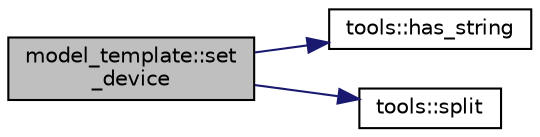 digraph "model_template::set_device"
{
 // INTERACTIVE_SVG=YES
 // LATEX_PDF_SIZE
  edge [fontname="Helvetica",fontsize="10",labelfontname="Helvetica",labelfontsize="10"];
  node [fontname="Helvetica",fontsize="10",shape=record];
  rankdir="LR";
  Node1 [label="model_template::set\l_device",height=0.2,width=0.4,color="black", fillcolor="grey75", style="filled", fontcolor="black",tooltip="Static setter for the device property."];
  Node1 -> Node2 [color="midnightblue",fontsize="10",style="solid",fontname="Helvetica"];
  Node2 [label="tools::has_string",height=0.2,width=0.4,color="black", fillcolor="white", style="filled",URL="$classtools.html#ad7229c72cee65da3605c4be82f9b42d4",tooltip="Checks if a string contains a specific substring."];
  Node1 -> Node3 [color="midnightblue",fontsize="10",style="solid",fontname="Helvetica"];
  Node3 [label="tools::split",height=0.2,width=0.4,color="black", fillcolor="white", style="filled",URL="$classtools.html#a352a6965f2f3c768f0f4ecd1f978fcc0",tooltip="Splits a string into a vector of substrings based on a delimiter."];
}
